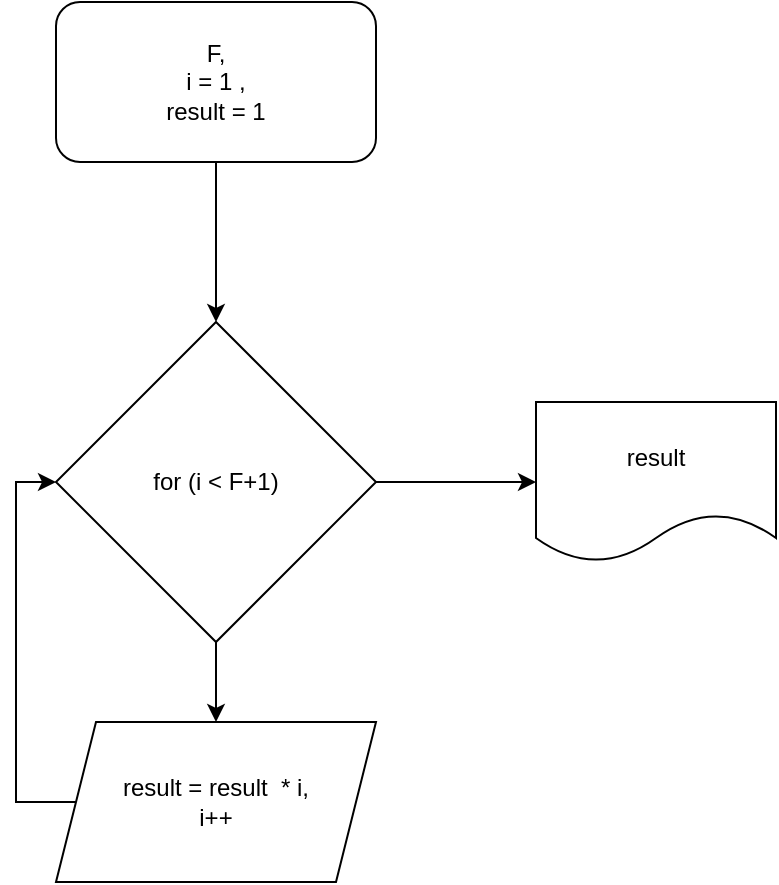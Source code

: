 <mxfile version="22.0.0" type="device">
  <diagram name="Страница — 1" id="iOWfabuzK4Ca3pKNybfb">
    <mxGraphModel dx="1098" dy="820" grid="1" gridSize="10" guides="1" tooltips="1" connect="1" arrows="1" fold="1" page="1" pageScale="1" pageWidth="827" pageHeight="1169" math="0" shadow="0">
      <root>
        <mxCell id="0" />
        <mxCell id="1" parent="0" />
        <mxCell id="rf7WAwZ_NJoDktHIGNMA-6" style="edgeStyle=orthogonalEdgeStyle;rounded=0;orthogonalLoop=1;jettySize=auto;html=1;exitX=0.5;exitY=1;exitDx=0;exitDy=0;entryX=0.5;entryY=0;entryDx=0;entryDy=0;" parent="1" source="rf7WAwZ_NJoDktHIGNMA-1" target="rf7WAwZ_NJoDktHIGNMA-2" edge="1">
          <mxGeometry relative="1" as="geometry" />
        </mxCell>
        <mxCell id="rf7WAwZ_NJoDktHIGNMA-1" value="F,&lt;br&gt;i = 1 ,&lt;br&gt;result = 1" style="rounded=1;whiteSpace=wrap;html=1;" parent="1" vertex="1">
          <mxGeometry x="360" y="160" width="160" height="80" as="geometry" />
        </mxCell>
        <mxCell id="rf7WAwZ_NJoDktHIGNMA-5" style="edgeStyle=orthogonalEdgeStyle;rounded=0;orthogonalLoop=1;jettySize=auto;html=1;exitX=0.5;exitY=1;exitDx=0;exitDy=0;entryX=0.5;entryY=0;entryDx=0;entryDy=0;" parent="1" source="rf7WAwZ_NJoDktHIGNMA-2" target="rf7WAwZ_NJoDktHIGNMA-3" edge="1">
          <mxGeometry relative="1" as="geometry" />
        </mxCell>
        <mxCell id="rf7WAwZ_NJoDktHIGNMA-7" style="edgeStyle=orthogonalEdgeStyle;rounded=0;orthogonalLoop=1;jettySize=auto;html=1;exitX=1;exitY=0.5;exitDx=0;exitDy=0;" parent="1" source="rf7WAwZ_NJoDktHIGNMA-2" target="rf7WAwZ_NJoDktHIGNMA-8" edge="1">
          <mxGeometry relative="1" as="geometry">
            <mxPoint x="600" y="400" as="targetPoint" />
          </mxGeometry>
        </mxCell>
        <mxCell id="rf7WAwZ_NJoDktHIGNMA-2" value="for (i &amp;lt; F+1)" style="rhombus;whiteSpace=wrap;html=1;" parent="1" vertex="1">
          <mxGeometry x="360" y="320" width="160" height="160" as="geometry" />
        </mxCell>
        <mxCell id="rf7WAwZ_NJoDktHIGNMA-4" style="edgeStyle=orthogonalEdgeStyle;rounded=0;orthogonalLoop=1;jettySize=auto;html=1;entryX=0;entryY=0.5;entryDx=0;entryDy=0;exitX=0;exitY=0.5;exitDx=0;exitDy=0;" parent="1" source="rf7WAwZ_NJoDktHIGNMA-3" target="rf7WAwZ_NJoDktHIGNMA-2" edge="1">
          <mxGeometry relative="1" as="geometry">
            <Array as="points">
              <mxPoint x="340" y="560" />
              <mxPoint x="340" y="400" />
            </Array>
          </mxGeometry>
        </mxCell>
        <mxCell id="rf7WAwZ_NJoDktHIGNMA-3" value="result = result&amp;nbsp; * i,&lt;br&gt;i++" style="shape=parallelogram;perimeter=parallelogramPerimeter;whiteSpace=wrap;html=1;fixedSize=1;" parent="1" vertex="1">
          <mxGeometry x="360" y="520" width="160" height="80" as="geometry" />
        </mxCell>
        <mxCell id="rf7WAwZ_NJoDktHIGNMA-8" value="result" style="shape=document;whiteSpace=wrap;html=1;boundedLbl=1;" parent="1" vertex="1">
          <mxGeometry x="600" y="360" width="120" height="80" as="geometry" />
        </mxCell>
      </root>
    </mxGraphModel>
  </diagram>
</mxfile>
